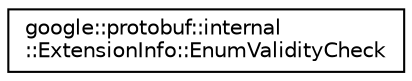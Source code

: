 digraph "类继承关系图"
{
 // LATEX_PDF_SIZE
  edge [fontname="Helvetica",fontsize="10",labelfontname="Helvetica",labelfontsize="10"];
  node [fontname="Helvetica",fontsize="10",shape=record];
  rankdir="LR";
  Node0 [label="google::protobuf::internal\l::ExtensionInfo::EnumValidityCheck",height=0.2,width=0.4,color="black", fillcolor="white", style="filled",URL="$structgoogle_1_1protobuf_1_1internal_1_1ExtensionInfo_1_1EnumValidityCheck.html",tooltip=" "];
}
